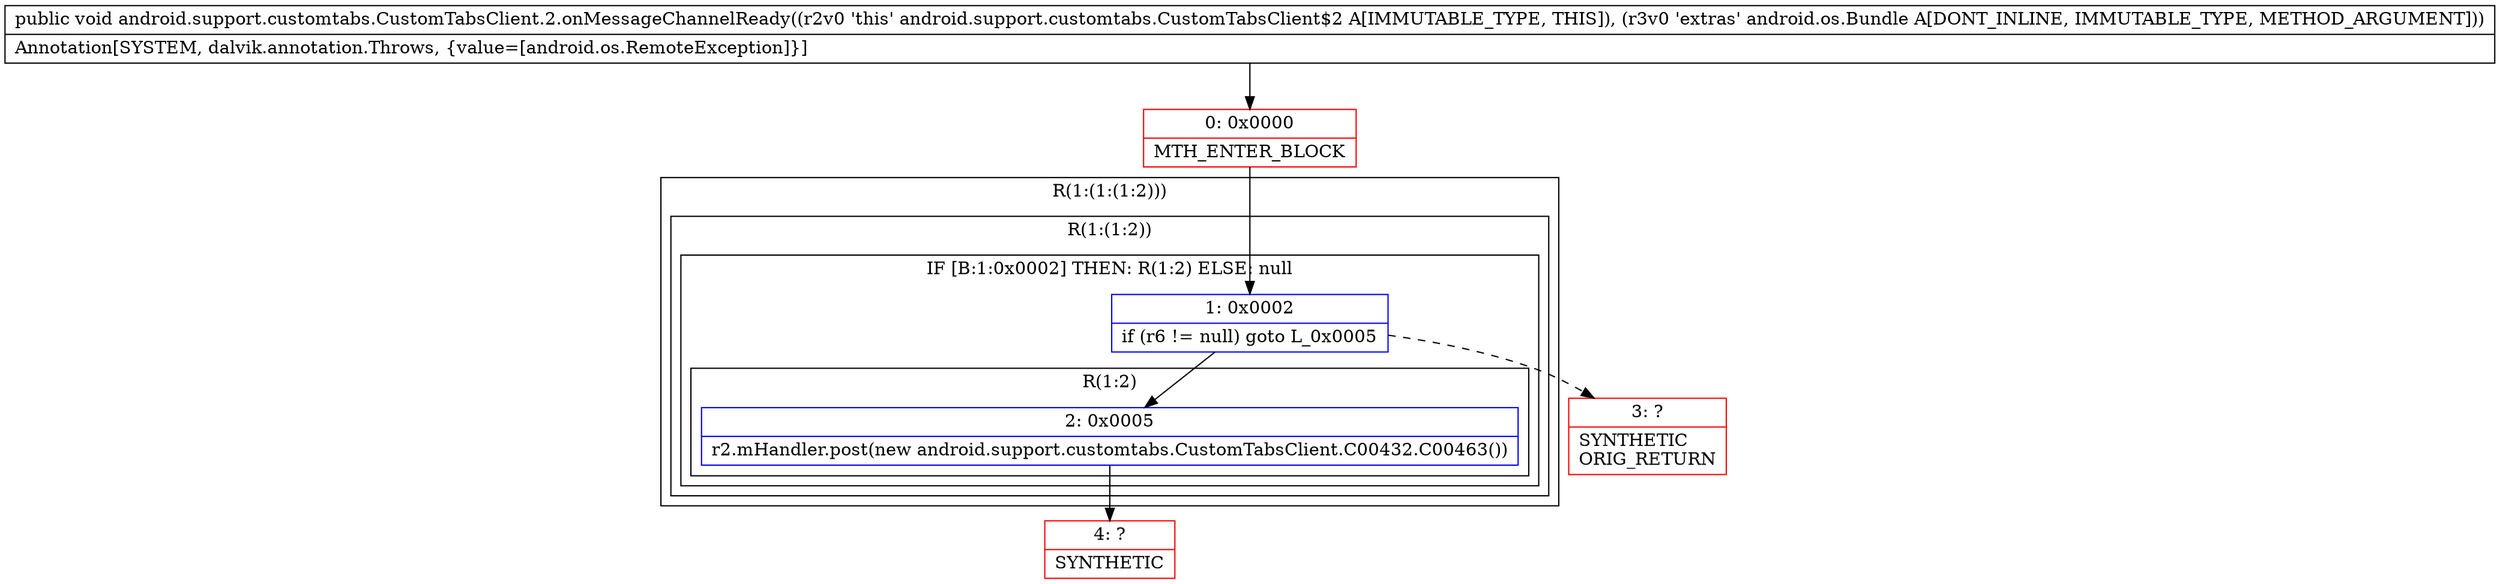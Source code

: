 digraph "CFG forandroid.support.customtabs.CustomTabsClient.2.onMessageChannelReady(Landroid\/os\/Bundle;)V" {
subgraph cluster_Region_1028567123 {
label = "R(1:(1:(1:2)))";
node [shape=record,color=blue];
subgraph cluster_Region_1553769728 {
label = "R(1:(1:2))";
node [shape=record,color=blue];
subgraph cluster_IfRegion_1911503600 {
label = "IF [B:1:0x0002] THEN: R(1:2) ELSE: null";
node [shape=record,color=blue];
Node_1 [shape=record,label="{1\:\ 0x0002|if (r6 != null) goto L_0x0005\l}"];
subgraph cluster_Region_930038085 {
label = "R(1:2)";
node [shape=record,color=blue];
Node_2 [shape=record,label="{2\:\ 0x0005|r2.mHandler.post(new android.support.customtabs.CustomTabsClient.C00432.C00463())\l}"];
}
}
}
}
Node_0 [shape=record,color=red,label="{0\:\ 0x0000|MTH_ENTER_BLOCK\l}"];
Node_3 [shape=record,color=red,label="{3\:\ ?|SYNTHETIC\lORIG_RETURN\l}"];
Node_4 [shape=record,color=red,label="{4\:\ ?|SYNTHETIC\l}"];
MethodNode[shape=record,label="{public void android.support.customtabs.CustomTabsClient.2.onMessageChannelReady((r2v0 'this' android.support.customtabs.CustomTabsClient$2 A[IMMUTABLE_TYPE, THIS]), (r3v0 'extras' android.os.Bundle A[DONT_INLINE, IMMUTABLE_TYPE, METHOD_ARGUMENT]))  | Annotation[SYSTEM, dalvik.annotation.Throws, \{value=[android.os.RemoteException]\}]\l}"];
MethodNode -> Node_0;
Node_1 -> Node_2;
Node_1 -> Node_3[style=dashed];
Node_2 -> Node_4;
Node_0 -> Node_1;
}

